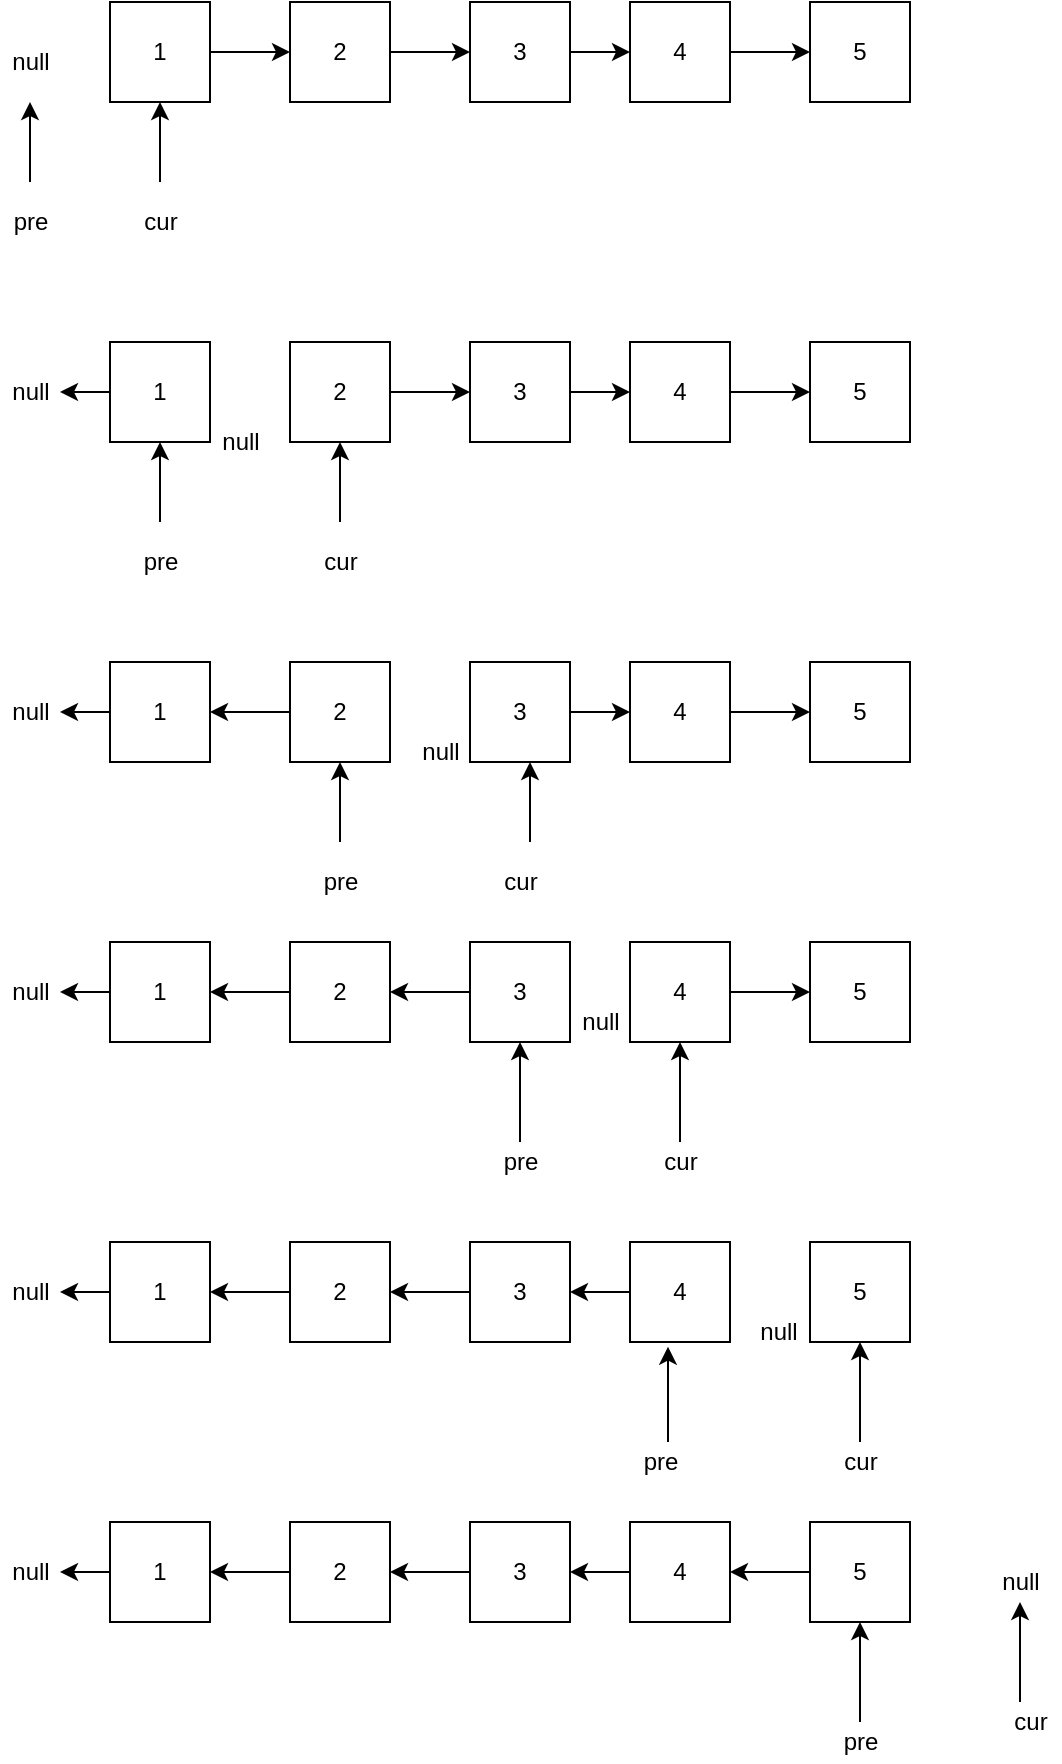 <mxfile version="15.7.3" type="github">
  <diagram id="r_B-xDujlz0dtQDz_Qxb" name="Page-1">
    <mxGraphModel dx="1504" dy="644" grid="1" gridSize="10" guides="1" tooltips="1" connect="1" arrows="1" fold="1" page="1" pageScale="1" pageWidth="827" pageHeight="1169" math="0" shadow="0">
      <root>
        <mxCell id="0" />
        <mxCell id="1" parent="0" />
        <mxCell id="SWzxU_4cyLOVcUurz7a2-1" value="1" style="whiteSpace=wrap;html=1;aspect=fixed;" vertex="1" parent="1">
          <mxGeometry x="80" y="40" width="50" height="50" as="geometry" />
        </mxCell>
        <mxCell id="SWzxU_4cyLOVcUurz7a2-9" value="" style="edgeStyle=orthogonalEdgeStyle;rounded=0;orthogonalLoop=1;jettySize=auto;html=1;" edge="1" parent="1" source="SWzxU_4cyLOVcUurz7a2-2" target="SWzxU_4cyLOVcUurz7a2-3">
          <mxGeometry relative="1" as="geometry" />
        </mxCell>
        <mxCell id="SWzxU_4cyLOVcUurz7a2-2" value="2" style="whiteSpace=wrap;html=1;aspect=fixed;" vertex="1" parent="1">
          <mxGeometry x="170" y="40" width="50" height="50" as="geometry" />
        </mxCell>
        <mxCell id="SWzxU_4cyLOVcUurz7a2-10" value="" style="edgeStyle=orthogonalEdgeStyle;rounded=0;orthogonalLoop=1;jettySize=auto;html=1;" edge="1" parent="1" source="SWzxU_4cyLOVcUurz7a2-3" target="SWzxU_4cyLOVcUurz7a2-4">
          <mxGeometry relative="1" as="geometry" />
        </mxCell>
        <mxCell id="SWzxU_4cyLOVcUurz7a2-3" value="3" style="whiteSpace=wrap;html=1;aspect=fixed;" vertex="1" parent="1">
          <mxGeometry x="260" y="40" width="50" height="50" as="geometry" />
        </mxCell>
        <mxCell id="SWzxU_4cyLOVcUurz7a2-11" value="" style="edgeStyle=orthogonalEdgeStyle;rounded=0;orthogonalLoop=1;jettySize=auto;html=1;" edge="1" parent="1" source="SWzxU_4cyLOVcUurz7a2-4" target="SWzxU_4cyLOVcUurz7a2-5">
          <mxGeometry relative="1" as="geometry" />
        </mxCell>
        <mxCell id="SWzxU_4cyLOVcUurz7a2-4" value="4" style="whiteSpace=wrap;html=1;aspect=fixed;" vertex="1" parent="1">
          <mxGeometry x="340" y="40" width="50" height="50" as="geometry" />
        </mxCell>
        <mxCell id="SWzxU_4cyLOVcUurz7a2-5" value="5" style="whiteSpace=wrap;html=1;aspect=fixed;" vertex="1" parent="1">
          <mxGeometry x="430" y="40" width="50" height="50" as="geometry" />
        </mxCell>
        <mxCell id="SWzxU_4cyLOVcUurz7a2-6" value="" style="endArrow=classic;html=1;rounded=0;entryX=0;entryY=0.5;entryDx=0;entryDy=0;exitX=1;exitY=0.5;exitDx=0;exitDy=0;" edge="1" parent="1" source="SWzxU_4cyLOVcUurz7a2-1" target="SWzxU_4cyLOVcUurz7a2-2">
          <mxGeometry width="50" height="50" relative="1" as="geometry">
            <mxPoint x="410" y="280" as="sourcePoint" />
            <mxPoint x="440" y="260" as="targetPoint" />
          </mxGeometry>
        </mxCell>
        <mxCell id="SWzxU_4cyLOVcUurz7a2-12" value="" style="endArrow=classic;html=1;rounded=0;entryX=0.5;entryY=1;entryDx=0;entryDy=0;" edge="1" parent="1" target="SWzxU_4cyLOVcUurz7a2-1">
          <mxGeometry width="50" height="50" relative="1" as="geometry">
            <mxPoint x="105" y="130" as="sourcePoint" />
            <mxPoint x="450" y="180" as="targetPoint" />
          </mxGeometry>
        </mxCell>
        <mxCell id="SWzxU_4cyLOVcUurz7a2-13" value="" style="endArrow=classic;html=1;rounded=0;" edge="1" parent="1">
          <mxGeometry width="50" height="50" relative="1" as="geometry">
            <mxPoint x="40" y="130" as="sourcePoint" />
            <mxPoint x="40" y="90" as="targetPoint" />
          </mxGeometry>
        </mxCell>
        <mxCell id="SWzxU_4cyLOVcUurz7a2-14" value="pre" style="text;html=1;resizable=0;autosize=1;align=center;verticalAlign=middle;points=[];fillColor=none;strokeColor=none;rounded=0;" vertex="1" parent="1">
          <mxGeometry x="25" y="140" width="30" height="20" as="geometry" />
        </mxCell>
        <mxCell id="SWzxU_4cyLOVcUurz7a2-15" value="cur" style="text;html=1;resizable=0;autosize=1;align=center;verticalAlign=middle;points=[];fillColor=none;strokeColor=none;rounded=0;" vertex="1" parent="1">
          <mxGeometry x="90" y="140" width="30" height="20" as="geometry" />
        </mxCell>
        <mxCell id="SWzxU_4cyLOVcUurz7a2-16" value="null" style="text;html=1;resizable=0;autosize=1;align=center;verticalAlign=middle;points=[];fillColor=none;strokeColor=none;rounded=0;" vertex="1" parent="1">
          <mxGeometry x="25" y="60" width="30" height="20" as="geometry" />
        </mxCell>
        <mxCell id="SWzxU_4cyLOVcUurz7a2-45" style="edgeStyle=orthogonalEdgeStyle;rounded=0;orthogonalLoop=1;jettySize=auto;html=1;exitX=0;exitY=0.5;exitDx=0;exitDy=0;" edge="1" parent="1" source="SWzxU_4cyLOVcUurz7a2-31" target="SWzxU_4cyLOVcUurz7a2-44">
          <mxGeometry relative="1" as="geometry" />
        </mxCell>
        <mxCell id="SWzxU_4cyLOVcUurz7a2-31" value="1" style="whiteSpace=wrap;html=1;aspect=fixed;" vertex="1" parent="1">
          <mxGeometry x="80" y="210" width="50" height="50" as="geometry" />
        </mxCell>
        <mxCell id="SWzxU_4cyLOVcUurz7a2-32" value="" style="edgeStyle=orthogonalEdgeStyle;rounded=0;orthogonalLoop=1;jettySize=auto;html=1;" edge="1" parent="1" source="SWzxU_4cyLOVcUurz7a2-33" target="SWzxU_4cyLOVcUurz7a2-35">
          <mxGeometry relative="1" as="geometry" />
        </mxCell>
        <mxCell id="SWzxU_4cyLOVcUurz7a2-33" value="2" style="whiteSpace=wrap;html=1;aspect=fixed;" vertex="1" parent="1">
          <mxGeometry x="170" y="210" width="50" height="50" as="geometry" />
        </mxCell>
        <mxCell id="SWzxU_4cyLOVcUurz7a2-34" value="" style="edgeStyle=orthogonalEdgeStyle;rounded=0;orthogonalLoop=1;jettySize=auto;html=1;" edge="1" parent="1" source="SWzxU_4cyLOVcUurz7a2-35" target="SWzxU_4cyLOVcUurz7a2-37">
          <mxGeometry relative="1" as="geometry" />
        </mxCell>
        <mxCell id="SWzxU_4cyLOVcUurz7a2-35" value="3" style="whiteSpace=wrap;html=1;aspect=fixed;" vertex="1" parent="1">
          <mxGeometry x="260" y="210" width="50" height="50" as="geometry" />
        </mxCell>
        <mxCell id="SWzxU_4cyLOVcUurz7a2-36" value="" style="edgeStyle=orthogonalEdgeStyle;rounded=0;orthogonalLoop=1;jettySize=auto;html=1;" edge="1" parent="1" source="SWzxU_4cyLOVcUurz7a2-37" target="SWzxU_4cyLOVcUurz7a2-38">
          <mxGeometry relative="1" as="geometry" />
        </mxCell>
        <mxCell id="SWzxU_4cyLOVcUurz7a2-37" value="4" style="whiteSpace=wrap;html=1;aspect=fixed;" vertex="1" parent="1">
          <mxGeometry x="340" y="210" width="50" height="50" as="geometry" />
        </mxCell>
        <mxCell id="SWzxU_4cyLOVcUurz7a2-38" value="5" style="whiteSpace=wrap;html=1;aspect=fixed;" vertex="1" parent="1">
          <mxGeometry x="430" y="210" width="50" height="50" as="geometry" />
        </mxCell>
        <mxCell id="SWzxU_4cyLOVcUurz7a2-40" value="" style="endArrow=classic;html=1;rounded=0;entryX=0.5;entryY=1;entryDx=0;entryDy=0;" edge="1" parent="1" target="SWzxU_4cyLOVcUurz7a2-31">
          <mxGeometry width="50" height="50" relative="1" as="geometry">
            <mxPoint x="105" y="300" as="sourcePoint" />
            <mxPoint x="450" y="350" as="targetPoint" />
            <Array as="points">
              <mxPoint x="105" y="280" />
            </Array>
          </mxGeometry>
        </mxCell>
        <mxCell id="SWzxU_4cyLOVcUurz7a2-43" value="pre" style="text;html=1;resizable=0;autosize=1;align=center;verticalAlign=middle;points=[];fillColor=none;strokeColor=none;rounded=0;" vertex="1" parent="1">
          <mxGeometry x="90" y="310" width="30" height="20" as="geometry" />
        </mxCell>
        <mxCell id="SWzxU_4cyLOVcUurz7a2-44" value="null" style="text;html=1;resizable=0;autosize=1;align=center;verticalAlign=middle;points=[];fillColor=none;strokeColor=none;rounded=0;" vertex="1" parent="1">
          <mxGeometry x="25" y="225" width="30" height="20" as="geometry" />
        </mxCell>
        <mxCell id="SWzxU_4cyLOVcUurz7a2-46" value="cur" style="text;html=1;resizable=0;autosize=1;align=center;verticalAlign=middle;points=[];fillColor=none;strokeColor=none;rounded=0;" vertex="1" parent="1">
          <mxGeometry x="180" y="310" width="30" height="20" as="geometry" />
        </mxCell>
        <mxCell id="SWzxU_4cyLOVcUurz7a2-47" value="" style="endArrow=classic;html=1;rounded=0;entryX=0.5;entryY=1;entryDx=0;entryDy=0;" edge="1" parent="1" target="SWzxU_4cyLOVcUurz7a2-33">
          <mxGeometry width="50" height="50" relative="1" as="geometry">
            <mxPoint x="195" y="300" as="sourcePoint" />
            <mxPoint x="39.58" y="250" as="targetPoint" />
          </mxGeometry>
        </mxCell>
        <mxCell id="SWzxU_4cyLOVcUurz7a2-48" value="null" style="text;html=1;resizable=0;autosize=1;align=center;verticalAlign=middle;points=[];fillColor=none;strokeColor=none;rounded=0;" vertex="1" parent="1">
          <mxGeometry x="130" y="250" width="30" height="20" as="geometry" />
        </mxCell>
        <mxCell id="SWzxU_4cyLOVcUurz7a2-51" style="edgeStyle=orthogonalEdgeStyle;rounded=0;orthogonalLoop=1;jettySize=auto;html=1;exitX=0;exitY=0.5;exitDx=0;exitDy=0;" edge="1" parent="1" source="SWzxU_4cyLOVcUurz7a2-52" target="SWzxU_4cyLOVcUurz7a2-62">
          <mxGeometry relative="1" as="geometry" />
        </mxCell>
        <mxCell id="SWzxU_4cyLOVcUurz7a2-52" value="1" style="whiteSpace=wrap;html=1;aspect=fixed;" vertex="1" parent="1">
          <mxGeometry x="80" y="370" width="50" height="50" as="geometry" />
        </mxCell>
        <mxCell id="SWzxU_4cyLOVcUurz7a2-70" style="edgeStyle=orthogonalEdgeStyle;rounded=0;orthogonalLoop=1;jettySize=auto;html=1;exitX=0;exitY=0.5;exitDx=0;exitDy=0;entryX=1;entryY=0.5;entryDx=0;entryDy=0;" edge="1" parent="1" source="SWzxU_4cyLOVcUurz7a2-54" target="SWzxU_4cyLOVcUurz7a2-52">
          <mxGeometry relative="1" as="geometry" />
        </mxCell>
        <mxCell id="SWzxU_4cyLOVcUurz7a2-54" value="2" style="whiteSpace=wrap;html=1;aspect=fixed;" vertex="1" parent="1">
          <mxGeometry x="170" y="370" width="50" height="50" as="geometry" />
        </mxCell>
        <mxCell id="SWzxU_4cyLOVcUurz7a2-55" value="" style="edgeStyle=orthogonalEdgeStyle;rounded=0;orthogonalLoop=1;jettySize=auto;html=1;" edge="1" parent="1" source="SWzxU_4cyLOVcUurz7a2-56" target="SWzxU_4cyLOVcUurz7a2-58">
          <mxGeometry relative="1" as="geometry" />
        </mxCell>
        <mxCell id="SWzxU_4cyLOVcUurz7a2-56" value="3" style="whiteSpace=wrap;html=1;aspect=fixed;" vertex="1" parent="1">
          <mxGeometry x="260" y="370" width="50" height="50" as="geometry" />
        </mxCell>
        <mxCell id="SWzxU_4cyLOVcUurz7a2-57" value="" style="edgeStyle=orthogonalEdgeStyle;rounded=0;orthogonalLoop=1;jettySize=auto;html=1;" edge="1" parent="1" source="SWzxU_4cyLOVcUurz7a2-58" target="SWzxU_4cyLOVcUurz7a2-59">
          <mxGeometry relative="1" as="geometry" />
        </mxCell>
        <mxCell id="SWzxU_4cyLOVcUurz7a2-58" value="4" style="whiteSpace=wrap;html=1;aspect=fixed;" vertex="1" parent="1">
          <mxGeometry x="340" y="370" width="50" height="50" as="geometry" />
        </mxCell>
        <mxCell id="SWzxU_4cyLOVcUurz7a2-59" value="5" style="whiteSpace=wrap;html=1;aspect=fixed;" vertex="1" parent="1">
          <mxGeometry x="430" y="370" width="50" height="50" as="geometry" />
        </mxCell>
        <mxCell id="SWzxU_4cyLOVcUurz7a2-62" value="null" style="text;html=1;resizable=0;autosize=1;align=center;verticalAlign=middle;points=[];fillColor=none;strokeColor=none;rounded=0;" vertex="1" parent="1">
          <mxGeometry x="25" y="385" width="30" height="20" as="geometry" />
        </mxCell>
        <mxCell id="SWzxU_4cyLOVcUurz7a2-63" value="pre" style="text;html=1;resizable=0;autosize=1;align=center;verticalAlign=middle;points=[];fillColor=none;strokeColor=none;rounded=0;" vertex="1" parent="1">
          <mxGeometry x="180" y="470" width="30" height="20" as="geometry" />
        </mxCell>
        <mxCell id="SWzxU_4cyLOVcUurz7a2-64" value="" style="endArrow=classic;html=1;rounded=0;entryX=0.5;entryY=1;entryDx=0;entryDy=0;" edge="1" parent="1" target="SWzxU_4cyLOVcUurz7a2-54">
          <mxGeometry width="50" height="50" relative="1" as="geometry">
            <mxPoint x="195" y="460" as="sourcePoint" />
            <mxPoint x="39.58" y="410" as="targetPoint" />
            <Array as="points">
              <mxPoint x="195" y="440" />
            </Array>
          </mxGeometry>
        </mxCell>
        <mxCell id="SWzxU_4cyLOVcUurz7a2-71" value="null" style="text;html=1;resizable=0;autosize=1;align=center;verticalAlign=middle;points=[];fillColor=none;strokeColor=none;rounded=0;" vertex="1" parent="1">
          <mxGeometry x="230" y="405" width="30" height="20" as="geometry" />
        </mxCell>
        <mxCell id="SWzxU_4cyLOVcUurz7a2-74" value="" style="endArrow=classic;html=1;rounded=0;" edge="1" parent="1">
          <mxGeometry width="50" height="50" relative="1" as="geometry">
            <mxPoint x="290" y="460.0" as="sourcePoint" />
            <mxPoint x="290" y="420" as="targetPoint" />
          </mxGeometry>
        </mxCell>
        <mxCell id="SWzxU_4cyLOVcUurz7a2-75" value="cur" style="text;html=1;resizable=0;autosize=1;align=center;verticalAlign=middle;points=[];fillColor=none;strokeColor=none;rounded=0;" vertex="1" parent="1">
          <mxGeometry x="270" y="470" width="30" height="20" as="geometry" />
        </mxCell>
        <mxCell id="SWzxU_4cyLOVcUurz7a2-76" style="edgeStyle=orthogonalEdgeStyle;rounded=0;orthogonalLoop=1;jettySize=auto;html=1;exitX=0;exitY=0.5;exitDx=0;exitDy=0;" edge="1" parent="1" source="SWzxU_4cyLOVcUurz7a2-77" target="SWzxU_4cyLOVcUurz7a2-85">
          <mxGeometry relative="1" as="geometry" />
        </mxCell>
        <mxCell id="SWzxU_4cyLOVcUurz7a2-77" value="1" style="whiteSpace=wrap;html=1;aspect=fixed;" vertex="1" parent="1">
          <mxGeometry x="80" y="510" width="50" height="50" as="geometry" />
        </mxCell>
        <mxCell id="SWzxU_4cyLOVcUurz7a2-78" style="edgeStyle=orthogonalEdgeStyle;rounded=0;orthogonalLoop=1;jettySize=auto;html=1;exitX=0;exitY=0.5;exitDx=0;exitDy=0;entryX=1;entryY=0.5;entryDx=0;entryDy=0;" edge="1" parent="1" source="SWzxU_4cyLOVcUurz7a2-79" target="SWzxU_4cyLOVcUurz7a2-77">
          <mxGeometry relative="1" as="geometry" />
        </mxCell>
        <mxCell id="SWzxU_4cyLOVcUurz7a2-79" value="2" style="whiteSpace=wrap;html=1;aspect=fixed;" vertex="1" parent="1">
          <mxGeometry x="170" y="510" width="50" height="50" as="geometry" />
        </mxCell>
        <mxCell id="SWzxU_4cyLOVcUurz7a2-91" value="" style="edgeStyle=orthogonalEdgeStyle;rounded=0;orthogonalLoop=1;jettySize=auto;html=1;" edge="1" parent="1" source="SWzxU_4cyLOVcUurz7a2-81" target="SWzxU_4cyLOVcUurz7a2-79">
          <mxGeometry relative="1" as="geometry" />
        </mxCell>
        <mxCell id="SWzxU_4cyLOVcUurz7a2-81" value="3" style="whiteSpace=wrap;html=1;aspect=fixed;" vertex="1" parent="1">
          <mxGeometry x="260" y="510" width="50" height="50" as="geometry" />
        </mxCell>
        <mxCell id="SWzxU_4cyLOVcUurz7a2-82" value="" style="edgeStyle=orthogonalEdgeStyle;rounded=0;orthogonalLoop=1;jettySize=auto;html=1;" edge="1" parent="1" source="SWzxU_4cyLOVcUurz7a2-83" target="SWzxU_4cyLOVcUurz7a2-84">
          <mxGeometry relative="1" as="geometry" />
        </mxCell>
        <mxCell id="SWzxU_4cyLOVcUurz7a2-83" value="4" style="whiteSpace=wrap;html=1;aspect=fixed;" vertex="1" parent="1">
          <mxGeometry x="340" y="510" width="50" height="50" as="geometry" />
        </mxCell>
        <mxCell id="SWzxU_4cyLOVcUurz7a2-84" value="5" style="whiteSpace=wrap;html=1;aspect=fixed;" vertex="1" parent="1">
          <mxGeometry x="430" y="510" width="50" height="50" as="geometry" />
        </mxCell>
        <mxCell id="SWzxU_4cyLOVcUurz7a2-85" value="null" style="text;html=1;resizable=0;autosize=1;align=center;verticalAlign=middle;points=[];fillColor=none;strokeColor=none;rounded=0;" vertex="1" parent="1">
          <mxGeometry x="25" y="525" width="30" height="20" as="geometry" />
        </mxCell>
        <mxCell id="SWzxU_4cyLOVcUurz7a2-86" value="pre" style="text;html=1;resizable=0;autosize=1;align=center;verticalAlign=middle;points=[];fillColor=none;strokeColor=none;rounded=0;" vertex="1" parent="1">
          <mxGeometry x="270" y="610" width="30" height="20" as="geometry" />
        </mxCell>
        <mxCell id="SWzxU_4cyLOVcUurz7a2-87" value="" style="endArrow=classic;html=1;rounded=0;entryX=0.5;entryY=1;entryDx=0;entryDy=0;" edge="1" parent="1" target="SWzxU_4cyLOVcUurz7a2-81">
          <mxGeometry width="50" height="50" relative="1" as="geometry">
            <mxPoint x="285" y="610" as="sourcePoint" />
            <mxPoint x="39.58" y="550" as="targetPoint" />
            <Array as="points" />
          </mxGeometry>
        </mxCell>
        <mxCell id="SWzxU_4cyLOVcUurz7a2-89" value="" style="endArrow=classic;html=1;rounded=0;entryX=0.5;entryY=1;entryDx=0;entryDy=0;" edge="1" parent="1" target="SWzxU_4cyLOVcUurz7a2-83">
          <mxGeometry width="50" height="50" relative="1" as="geometry">
            <mxPoint x="365" y="610" as="sourcePoint" />
            <mxPoint x="290" y="560.0" as="targetPoint" />
          </mxGeometry>
        </mxCell>
        <mxCell id="SWzxU_4cyLOVcUurz7a2-90" value="cur" style="text;html=1;resizable=0;autosize=1;align=center;verticalAlign=middle;points=[];fillColor=none;strokeColor=none;rounded=0;" vertex="1" parent="1">
          <mxGeometry x="350" y="610" width="30" height="20" as="geometry" />
        </mxCell>
        <mxCell id="SWzxU_4cyLOVcUurz7a2-92" value="null" style="text;html=1;resizable=0;autosize=1;align=center;verticalAlign=middle;points=[];fillColor=none;strokeColor=none;rounded=0;" vertex="1" parent="1">
          <mxGeometry x="310" y="540" width="30" height="20" as="geometry" />
        </mxCell>
        <mxCell id="SWzxU_4cyLOVcUurz7a2-93" style="edgeStyle=orthogonalEdgeStyle;rounded=0;orthogonalLoop=1;jettySize=auto;html=1;exitX=0;exitY=0.5;exitDx=0;exitDy=0;" edge="1" parent="1" source="SWzxU_4cyLOVcUurz7a2-94" target="SWzxU_4cyLOVcUurz7a2-102">
          <mxGeometry relative="1" as="geometry" />
        </mxCell>
        <mxCell id="SWzxU_4cyLOVcUurz7a2-94" value="1" style="whiteSpace=wrap;html=1;aspect=fixed;" vertex="1" parent="1">
          <mxGeometry x="80" y="660" width="50" height="50" as="geometry" />
        </mxCell>
        <mxCell id="SWzxU_4cyLOVcUurz7a2-95" style="edgeStyle=orthogonalEdgeStyle;rounded=0;orthogonalLoop=1;jettySize=auto;html=1;exitX=0;exitY=0.5;exitDx=0;exitDy=0;entryX=1;entryY=0.5;entryDx=0;entryDy=0;" edge="1" parent="1" source="SWzxU_4cyLOVcUurz7a2-96" target="SWzxU_4cyLOVcUurz7a2-94">
          <mxGeometry relative="1" as="geometry" />
        </mxCell>
        <mxCell id="SWzxU_4cyLOVcUurz7a2-96" value="2" style="whiteSpace=wrap;html=1;aspect=fixed;" vertex="1" parent="1">
          <mxGeometry x="170" y="660" width="50" height="50" as="geometry" />
        </mxCell>
        <mxCell id="SWzxU_4cyLOVcUurz7a2-97" value="" style="edgeStyle=orthogonalEdgeStyle;rounded=0;orthogonalLoop=1;jettySize=auto;html=1;" edge="1" parent="1" source="SWzxU_4cyLOVcUurz7a2-98" target="SWzxU_4cyLOVcUurz7a2-96">
          <mxGeometry relative="1" as="geometry" />
        </mxCell>
        <mxCell id="SWzxU_4cyLOVcUurz7a2-98" value="3" style="whiteSpace=wrap;html=1;aspect=fixed;" vertex="1" parent="1">
          <mxGeometry x="260" y="660" width="50" height="50" as="geometry" />
        </mxCell>
        <mxCell id="SWzxU_4cyLOVcUurz7a2-109" value="" style="edgeStyle=orthogonalEdgeStyle;rounded=0;orthogonalLoop=1;jettySize=auto;html=1;" edge="1" parent="1" source="SWzxU_4cyLOVcUurz7a2-100" target="SWzxU_4cyLOVcUurz7a2-98">
          <mxGeometry relative="1" as="geometry" />
        </mxCell>
        <mxCell id="SWzxU_4cyLOVcUurz7a2-100" value="4" style="whiteSpace=wrap;html=1;aspect=fixed;" vertex="1" parent="1">
          <mxGeometry x="340" y="660" width="50" height="50" as="geometry" />
        </mxCell>
        <mxCell id="SWzxU_4cyLOVcUurz7a2-101" value="5" style="whiteSpace=wrap;html=1;aspect=fixed;" vertex="1" parent="1">
          <mxGeometry x="430" y="660" width="50" height="50" as="geometry" />
        </mxCell>
        <mxCell id="SWzxU_4cyLOVcUurz7a2-102" value="null" style="text;html=1;resizable=0;autosize=1;align=center;verticalAlign=middle;points=[];fillColor=none;strokeColor=none;rounded=0;" vertex="1" parent="1">
          <mxGeometry x="25" y="675" width="30" height="20" as="geometry" />
        </mxCell>
        <mxCell id="SWzxU_4cyLOVcUurz7a2-103" value="pre" style="text;html=1;resizable=0;autosize=1;align=center;verticalAlign=middle;points=[];fillColor=none;strokeColor=none;rounded=0;" vertex="1" parent="1">
          <mxGeometry x="340" y="760" width="30" height="20" as="geometry" />
        </mxCell>
        <mxCell id="SWzxU_4cyLOVcUurz7a2-104" value="" style="endArrow=classic;html=1;rounded=0;entryX=0.38;entryY=1.047;entryDx=0;entryDy=0;entryPerimeter=0;" edge="1" parent="1" target="SWzxU_4cyLOVcUurz7a2-100">
          <mxGeometry width="50" height="50" relative="1" as="geometry">
            <mxPoint x="359" y="760" as="sourcePoint" />
            <mxPoint x="39.58" y="700" as="targetPoint" />
            <Array as="points" />
          </mxGeometry>
        </mxCell>
        <mxCell id="SWzxU_4cyLOVcUurz7a2-105" value="" style="endArrow=classic;html=1;rounded=0;entryX=0.5;entryY=1;entryDx=0;entryDy=0;" edge="1" parent="1" target="SWzxU_4cyLOVcUurz7a2-101">
          <mxGeometry width="50" height="50" relative="1" as="geometry">
            <mxPoint x="455" y="760" as="sourcePoint" />
            <mxPoint x="290" y="710.0" as="targetPoint" />
          </mxGeometry>
        </mxCell>
        <mxCell id="SWzxU_4cyLOVcUurz7a2-106" value="cur" style="text;html=1;resizable=0;autosize=1;align=center;verticalAlign=middle;points=[];fillColor=none;strokeColor=none;rounded=0;" vertex="1" parent="1">
          <mxGeometry x="440" y="760" width="30" height="20" as="geometry" />
        </mxCell>
        <mxCell id="SWzxU_4cyLOVcUurz7a2-107" value="null" style="text;html=1;resizable=0;autosize=1;align=center;verticalAlign=middle;points=[];fillColor=none;strokeColor=none;rounded=0;" vertex="1" parent="1">
          <mxGeometry x="398.5" y="695" width="30" height="20" as="geometry" />
        </mxCell>
        <mxCell id="SWzxU_4cyLOVcUurz7a2-112" style="edgeStyle=orthogonalEdgeStyle;rounded=0;orthogonalLoop=1;jettySize=auto;html=1;exitX=0;exitY=0.5;exitDx=0;exitDy=0;" edge="1" parent="1" source="SWzxU_4cyLOVcUurz7a2-113" target="SWzxU_4cyLOVcUurz7a2-121">
          <mxGeometry relative="1" as="geometry" />
        </mxCell>
        <mxCell id="SWzxU_4cyLOVcUurz7a2-113" value="1" style="whiteSpace=wrap;html=1;aspect=fixed;" vertex="1" parent="1">
          <mxGeometry x="80" y="800" width="50" height="50" as="geometry" />
        </mxCell>
        <mxCell id="SWzxU_4cyLOVcUurz7a2-114" style="edgeStyle=orthogonalEdgeStyle;rounded=0;orthogonalLoop=1;jettySize=auto;html=1;exitX=0;exitY=0.5;exitDx=0;exitDy=0;entryX=1;entryY=0.5;entryDx=0;entryDy=0;" edge="1" parent="1" source="SWzxU_4cyLOVcUurz7a2-115" target="SWzxU_4cyLOVcUurz7a2-113">
          <mxGeometry relative="1" as="geometry" />
        </mxCell>
        <mxCell id="SWzxU_4cyLOVcUurz7a2-115" value="2" style="whiteSpace=wrap;html=1;aspect=fixed;" vertex="1" parent="1">
          <mxGeometry x="170" y="800" width="50" height="50" as="geometry" />
        </mxCell>
        <mxCell id="SWzxU_4cyLOVcUurz7a2-116" value="" style="edgeStyle=orthogonalEdgeStyle;rounded=0;orthogonalLoop=1;jettySize=auto;html=1;" edge="1" parent="1" source="SWzxU_4cyLOVcUurz7a2-117" target="SWzxU_4cyLOVcUurz7a2-115">
          <mxGeometry relative="1" as="geometry" />
        </mxCell>
        <mxCell id="SWzxU_4cyLOVcUurz7a2-117" value="3" style="whiteSpace=wrap;html=1;aspect=fixed;" vertex="1" parent="1">
          <mxGeometry x="260" y="800" width="50" height="50" as="geometry" />
        </mxCell>
        <mxCell id="SWzxU_4cyLOVcUurz7a2-118" value="" style="edgeStyle=orthogonalEdgeStyle;rounded=0;orthogonalLoop=1;jettySize=auto;html=1;" edge="1" parent="1" source="SWzxU_4cyLOVcUurz7a2-119" target="SWzxU_4cyLOVcUurz7a2-117">
          <mxGeometry relative="1" as="geometry" />
        </mxCell>
        <mxCell id="SWzxU_4cyLOVcUurz7a2-119" value="4" style="whiteSpace=wrap;html=1;aspect=fixed;" vertex="1" parent="1">
          <mxGeometry x="340" y="800" width="50" height="50" as="geometry" />
        </mxCell>
        <mxCell id="SWzxU_4cyLOVcUurz7a2-128" value="" style="edgeStyle=orthogonalEdgeStyle;rounded=0;orthogonalLoop=1;jettySize=auto;html=1;" edge="1" parent="1" source="SWzxU_4cyLOVcUurz7a2-120" target="SWzxU_4cyLOVcUurz7a2-119">
          <mxGeometry relative="1" as="geometry" />
        </mxCell>
        <mxCell id="SWzxU_4cyLOVcUurz7a2-120" value="5" style="whiteSpace=wrap;html=1;aspect=fixed;" vertex="1" parent="1">
          <mxGeometry x="430" y="800" width="50" height="50" as="geometry" />
        </mxCell>
        <mxCell id="SWzxU_4cyLOVcUurz7a2-121" value="null" style="text;html=1;resizable=0;autosize=1;align=center;verticalAlign=middle;points=[];fillColor=none;strokeColor=none;rounded=0;" vertex="1" parent="1">
          <mxGeometry x="25" y="815" width="30" height="20" as="geometry" />
        </mxCell>
        <mxCell id="SWzxU_4cyLOVcUurz7a2-122" value="pre" style="text;html=1;resizable=0;autosize=1;align=center;verticalAlign=middle;points=[];fillColor=none;strokeColor=none;rounded=0;" vertex="1" parent="1">
          <mxGeometry x="440" y="900" width="30" height="20" as="geometry" />
        </mxCell>
        <mxCell id="SWzxU_4cyLOVcUurz7a2-123" value="" style="endArrow=classic;html=1;rounded=0;entryX=0.5;entryY=1;entryDx=0;entryDy=0;" edge="1" parent="1" target="SWzxU_4cyLOVcUurz7a2-120">
          <mxGeometry width="50" height="50" relative="1" as="geometry">
            <mxPoint x="455" y="900" as="sourcePoint" />
            <mxPoint x="39.58" y="840" as="targetPoint" />
            <Array as="points" />
          </mxGeometry>
        </mxCell>
        <mxCell id="SWzxU_4cyLOVcUurz7a2-124" value="" style="endArrow=classic;html=1;rounded=0;" edge="1" parent="1">
          <mxGeometry width="50" height="50" relative="1" as="geometry">
            <mxPoint x="535" y="890" as="sourcePoint" />
            <mxPoint x="535" y="840" as="targetPoint" />
          </mxGeometry>
        </mxCell>
        <mxCell id="SWzxU_4cyLOVcUurz7a2-125" value="cur" style="text;html=1;resizable=0;autosize=1;align=center;verticalAlign=middle;points=[];fillColor=none;strokeColor=none;rounded=0;" vertex="1" parent="1">
          <mxGeometry x="525" y="890" width="30" height="20" as="geometry" />
        </mxCell>
        <mxCell id="SWzxU_4cyLOVcUurz7a2-127" value="null" style="text;html=1;align=center;verticalAlign=middle;resizable=0;points=[];autosize=1;strokeColor=none;fillColor=none;" vertex="1" parent="1">
          <mxGeometry x="520" y="820" width="30" height="20" as="geometry" />
        </mxCell>
      </root>
    </mxGraphModel>
  </diagram>
</mxfile>
